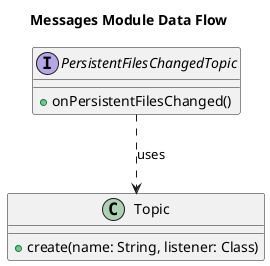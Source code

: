 @startuml

title Messages Module Data Flow

interface PersistentFilesChangedTopic {
    +onPersistentFilesChanged()
}

class Topic {
    +create(name: String, listener: Class)
}

PersistentFilesChangedTopic ..> Topic : uses

@enduml
